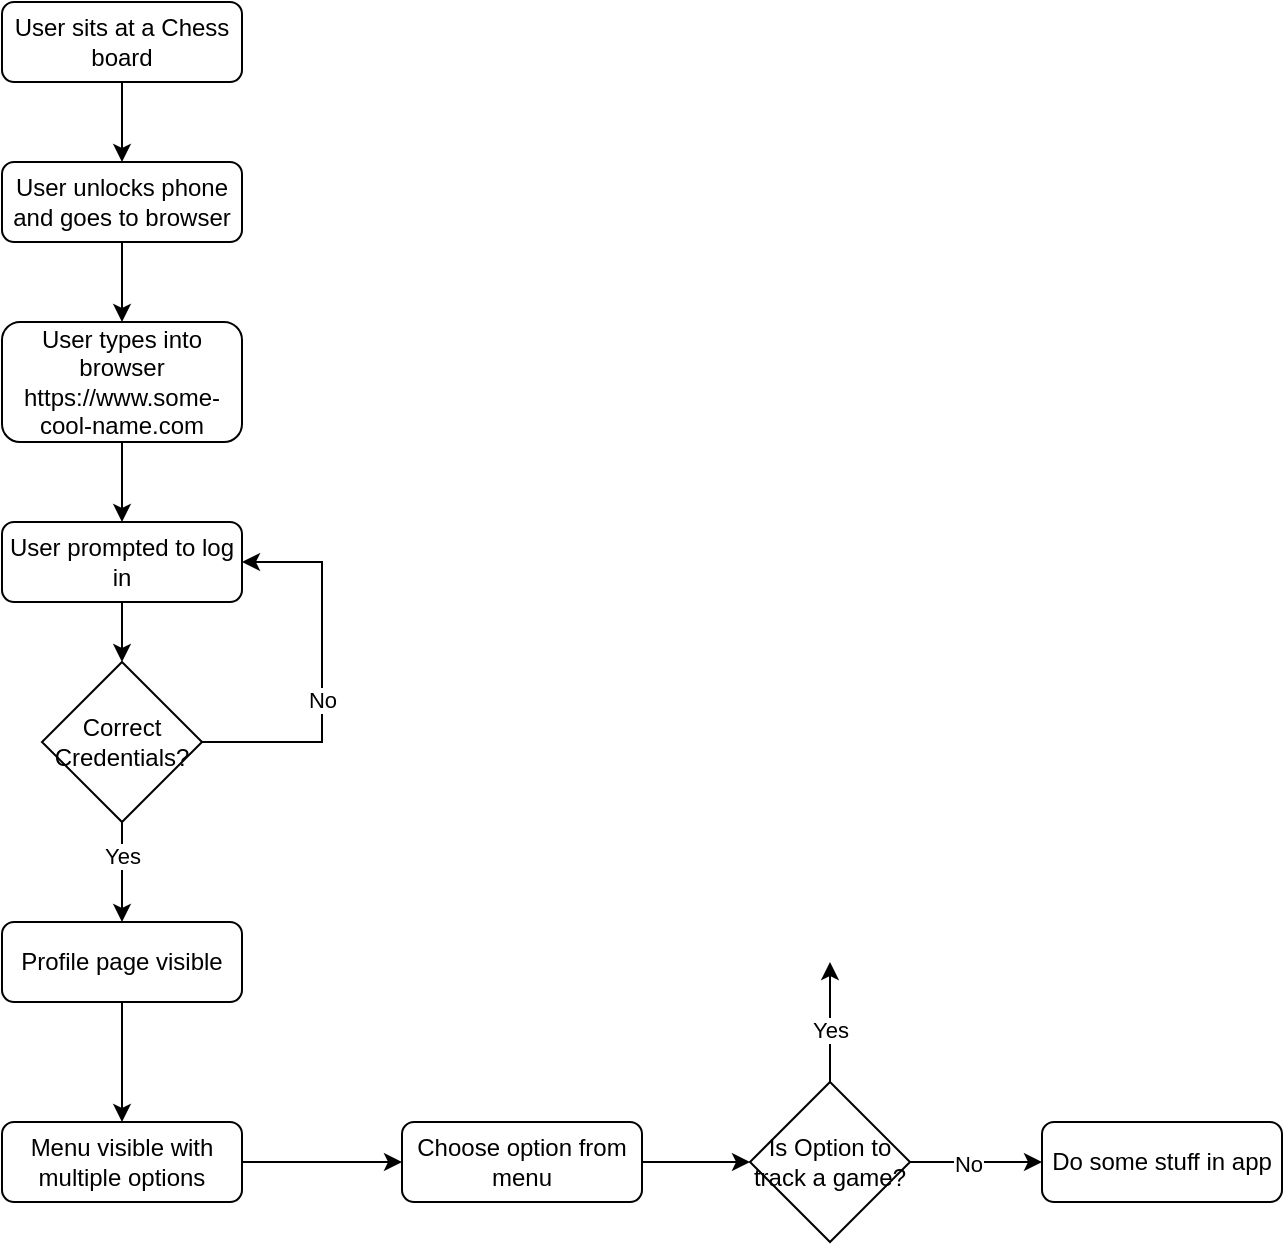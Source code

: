 <mxfile version="21.0.2" type="github">
  <diagram id="C5RBs43oDa-KdzZeNtuy" name="Page-1">
    <mxGraphModel dx="1434" dy="764" grid="1" gridSize="10" guides="1" tooltips="1" connect="1" arrows="1" fold="1" page="1" pageScale="1" pageWidth="827" pageHeight="1169" math="0" shadow="0">
      <root>
        <mxCell id="WIyWlLk6GJQsqaUBKTNV-0" />
        <mxCell id="WIyWlLk6GJQsqaUBKTNV-1" parent="WIyWlLk6GJQsqaUBKTNV-0" />
        <mxCell id="WIyWlLk6GJQsqaUBKTNV-3" value="User sits at a Chess board" style="rounded=1;whiteSpace=wrap;html=1;fontSize=12;glass=0;strokeWidth=1;shadow=0;" parent="WIyWlLk6GJQsqaUBKTNV-1" vertex="1">
          <mxGeometry x="40" y="40" width="120" height="40" as="geometry" />
        </mxCell>
        <mxCell id="8iOBQCMuHRSMjfnCfll2-0" value="User unlocks phone and goes to browser" style="rounded=1;whiteSpace=wrap;html=1;fontSize=12;glass=0;strokeWidth=1;shadow=0;" vertex="1" parent="WIyWlLk6GJQsqaUBKTNV-1">
          <mxGeometry x="40" y="120" width="120" height="40" as="geometry" />
        </mxCell>
        <mxCell id="8iOBQCMuHRSMjfnCfll2-14" style="edgeStyle=orthogonalEdgeStyle;rounded=0;orthogonalLoop=1;jettySize=auto;html=1;exitX=0.5;exitY=1;exitDx=0;exitDy=0;entryX=0.5;entryY=0;entryDx=0;entryDy=0;" edge="1" parent="WIyWlLk6GJQsqaUBKTNV-1" source="8iOBQCMuHRSMjfnCfll2-1" target="8iOBQCMuHRSMjfnCfll2-5">
          <mxGeometry relative="1" as="geometry" />
        </mxCell>
        <mxCell id="8iOBQCMuHRSMjfnCfll2-1" value="User types into browser https://www.some-cool-name.com" style="rounded=1;whiteSpace=wrap;html=1;fontSize=12;glass=0;strokeWidth=1;shadow=0;" vertex="1" parent="WIyWlLk6GJQsqaUBKTNV-1">
          <mxGeometry x="40" y="200" width="120" height="60" as="geometry" />
        </mxCell>
        <mxCell id="8iOBQCMuHRSMjfnCfll2-2" value="" style="endArrow=classic;html=1;rounded=0;exitX=0.5;exitY=1;exitDx=0;exitDy=0;entryX=0.5;entryY=0;entryDx=0;entryDy=0;" edge="1" parent="WIyWlLk6GJQsqaUBKTNV-1" source="WIyWlLk6GJQsqaUBKTNV-3" target="8iOBQCMuHRSMjfnCfll2-0">
          <mxGeometry width="50" height="50" relative="1" as="geometry">
            <mxPoint x="390" y="400" as="sourcePoint" />
            <mxPoint x="440" y="350" as="targetPoint" />
          </mxGeometry>
        </mxCell>
        <mxCell id="8iOBQCMuHRSMjfnCfll2-3" value="" style="endArrow=classic;html=1;rounded=0;exitX=0.5;exitY=1;exitDx=0;exitDy=0;entryX=0.5;entryY=0;entryDx=0;entryDy=0;" edge="1" parent="WIyWlLk6GJQsqaUBKTNV-1" source="8iOBQCMuHRSMjfnCfll2-0" target="8iOBQCMuHRSMjfnCfll2-1">
          <mxGeometry width="50" height="50" relative="1" as="geometry">
            <mxPoint x="110" y="90" as="sourcePoint" />
            <mxPoint x="110" y="130" as="targetPoint" />
          </mxGeometry>
        </mxCell>
        <mxCell id="8iOBQCMuHRSMjfnCfll2-7" style="edgeStyle=orthogonalEdgeStyle;rounded=0;orthogonalLoop=1;jettySize=auto;html=1;exitX=0.5;exitY=1;exitDx=0;exitDy=0;entryX=0.5;entryY=0;entryDx=0;entryDy=0;" edge="1" parent="WIyWlLk6GJQsqaUBKTNV-1" source="8iOBQCMuHRSMjfnCfll2-5" target="8iOBQCMuHRSMjfnCfll2-6">
          <mxGeometry relative="1" as="geometry" />
        </mxCell>
        <mxCell id="8iOBQCMuHRSMjfnCfll2-5" value="User prompted to log in" style="rounded=1;whiteSpace=wrap;html=1;fontSize=12;glass=0;strokeWidth=1;shadow=0;" vertex="1" parent="WIyWlLk6GJQsqaUBKTNV-1">
          <mxGeometry x="40" y="300" width="120" height="40" as="geometry" />
        </mxCell>
        <mxCell id="8iOBQCMuHRSMjfnCfll2-8" value="" style="edgeStyle=orthogonalEdgeStyle;rounded=0;orthogonalLoop=1;jettySize=auto;exitX=1;exitY=0.5;exitDx=0;exitDy=0;entryX=1;entryY=0.5;entryDx=0;entryDy=0;html=1;metaEdit=1;" edge="1" parent="WIyWlLk6GJQsqaUBKTNV-1" source="8iOBQCMuHRSMjfnCfll2-6" target="8iOBQCMuHRSMjfnCfll2-5">
          <mxGeometry relative="1" as="geometry">
            <mxPoint x="200" y="320" as="targetPoint" />
            <Array as="points">
              <mxPoint x="200" y="410" />
              <mxPoint x="200" y="320" />
            </Array>
          </mxGeometry>
        </mxCell>
        <mxCell id="8iOBQCMuHRSMjfnCfll2-9" value="No" style="edgeLabel;html=1;align=center;verticalAlign=middle;resizable=0;points=[];" vertex="1" connectable="0" parent="8iOBQCMuHRSMjfnCfll2-8">
          <mxGeometry x="-0.147" relative="1" as="geometry">
            <mxPoint as="offset" />
          </mxGeometry>
        </mxCell>
        <mxCell id="8iOBQCMuHRSMjfnCfll2-10" style="edgeStyle=orthogonalEdgeStyle;rounded=0;orthogonalLoop=1;jettySize=auto;html=1;exitX=0.5;exitY=1;exitDx=0;exitDy=0;metaEdit=1;" edge="1" parent="WIyWlLk6GJQsqaUBKTNV-1" source="8iOBQCMuHRSMjfnCfll2-6">
          <mxGeometry relative="1" as="geometry">
            <mxPoint x="100" y="500" as="targetPoint" />
            <Array as="points">
              <mxPoint x="100" y="480" />
              <mxPoint x="100" y="480" />
            </Array>
          </mxGeometry>
        </mxCell>
        <mxCell id="8iOBQCMuHRSMjfnCfll2-13" value="Yes" style="edgeLabel;html=1;align=center;verticalAlign=middle;resizable=0;points=[];" vertex="1" connectable="0" parent="8iOBQCMuHRSMjfnCfll2-10">
          <mxGeometry x="-0.32" relative="1" as="geometry">
            <mxPoint as="offset" />
          </mxGeometry>
        </mxCell>
        <mxCell id="8iOBQCMuHRSMjfnCfll2-6" value="Correct Credentials?" style="rhombus;whiteSpace=wrap;html=1;" vertex="1" parent="WIyWlLk6GJQsqaUBKTNV-1">
          <mxGeometry x="60" y="370" width="80" height="80" as="geometry" />
        </mxCell>
        <mxCell id="8iOBQCMuHRSMjfnCfll2-15" style="edgeStyle=orthogonalEdgeStyle;rounded=0;orthogonalLoop=1;jettySize=auto;html=1;exitX=0.5;exitY=1;exitDx=0;exitDy=0;" edge="1" parent="WIyWlLk6GJQsqaUBKTNV-1" source="8iOBQCMuHRSMjfnCfll2-11">
          <mxGeometry relative="1" as="geometry">
            <mxPoint x="100" y="600" as="targetPoint" />
          </mxGeometry>
        </mxCell>
        <mxCell id="8iOBQCMuHRSMjfnCfll2-11" value="Profile page visible" style="rounded=1;whiteSpace=wrap;html=1;fontSize=12;glass=0;strokeWidth=1;shadow=0;" vertex="1" parent="WIyWlLk6GJQsqaUBKTNV-1">
          <mxGeometry x="40" y="500" width="120" height="40" as="geometry" />
        </mxCell>
        <mxCell id="8iOBQCMuHRSMjfnCfll2-17" style="edgeStyle=orthogonalEdgeStyle;rounded=0;orthogonalLoop=1;jettySize=auto;html=1;exitX=1;exitY=0.5;exitDx=0;exitDy=0;" edge="1" parent="WIyWlLk6GJQsqaUBKTNV-1" source="8iOBQCMuHRSMjfnCfll2-16">
          <mxGeometry relative="1" as="geometry">
            <mxPoint x="240" y="620" as="targetPoint" />
          </mxGeometry>
        </mxCell>
        <mxCell id="8iOBQCMuHRSMjfnCfll2-16" value="Menu visible with multiple options" style="rounded=1;whiteSpace=wrap;html=1;fontSize=12;glass=0;strokeWidth=1;shadow=0;" vertex="1" parent="WIyWlLk6GJQsqaUBKTNV-1">
          <mxGeometry x="40" y="600" width="120" height="40" as="geometry" />
        </mxCell>
        <mxCell id="8iOBQCMuHRSMjfnCfll2-20" style="edgeStyle=orthogonalEdgeStyle;rounded=0;orthogonalLoop=1;jettySize=auto;html=1;exitX=1;exitY=0.5;exitDx=0;exitDy=0;entryX=0;entryY=0.5;entryDx=0;entryDy=0;" edge="1" parent="WIyWlLk6GJQsqaUBKTNV-1" source="8iOBQCMuHRSMjfnCfll2-18" target="8iOBQCMuHRSMjfnCfll2-19">
          <mxGeometry relative="1" as="geometry" />
        </mxCell>
        <mxCell id="8iOBQCMuHRSMjfnCfll2-18" value="Choose option from menu" style="rounded=1;whiteSpace=wrap;html=1;fontSize=12;glass=0;strokeWidth=1;shadow=0;" vertex="1" parent="WIyWlLk6GJQsqaUBKTNV-1">
          <mxGeometry x="240" y="600" width="120" height="40" as="geometry" />
        </mxCell>
        <mxCell id="8iOBQCMuHRSMjfnCfll2-21" style="edgeStyle=orthogonalEdgeStyle;rounded=0;orthogonalLoop=1;jettySize=auto;html=1;exitX=1;exitY=0.5;exitDx=0;exitDy=0;" edge="1" parent="WIyWlLk6GJQsqaUBKTNV-1" source="8iOBQCMuHRSMjfnCfll2-19">
          <mxGeometry relative="1" as="geometry">
            <mxPoint x="560" y="620" as="targetPoint" />
            <Array as="points">
              <mxPoint x="520" y="620" />
              <mxPoint x="520" y="620" />
            </Array>
          </mxGeometry>
        </mxCell>
        <mxCell id="8iOBQCMuHRSMjfnCfll2-23" value="No" style="edgeLabel;html=1;align=center;verticalAlign=middle;resizable=0;points=[];" vertex="1" connectable="0" parent="8iOBQCMuHRSMjfnCfll2-21">
          <mxGeometry x="-0.121" y="-1" relative="1" as="geometry">
            <mxPoint as="offset" />
          </mxGeometry>
        </mxCell>
        <mxCell id="8iOBQCMuHRSMjfnCfll2-24" style="edgeStyle=orthogonalEdgeStyle;rounded=0;orthogonalLoop=1;jettySize=auto;html=1;exitX=0.5;exitY=0;exitDx=0;exitDy=0;" edge="1" parent="WIyWlLk6GJQsqaUBKTNV-1" source="8iOBQCMuHRSMjfnCfll2-19">
          <mxGeometry relative="1" as="geometry">
            <mxPoint x="454" y="520" as="targetPoint" />
          </mxGeometry>
        </mxCell>
        <mxCell id="8iOBQCMuHRSMjfnCfll2-25" value="Yes" style="edgeLabel;html=1;align=center;verticalAlign=middle;resizable=0;points=[];" vertex="1" connectable="0" parent="8iOBQCMuHRSMjfnCfll2-24">
          <mxGeometry x="-0.033" y="-3" relative="1" as="geometry">
            <mxPoint as="offset" />
          </mxGeometry>
        </mxCell>
        <mxCell id="8iOBQCMuHRSMjfnCfll2-19" value="Is Option to track a game?" style="rhombus;whiteSpace=wrap;html=1;" vertex="1" parent="WIyWlLk6GJQsqaUBKTNV-1">
          <mxGeometry x="414" y="580" width="80" height="80" as="geometry" />
        </mxCell>
        <mxCell id="8iOBQCMuHRSMjfnCfll2-22" value="Do some stuff in app" style="rounded=1;whiteSpace=wrap;html=1;fontSize=12;glass=0;strokeWidth=1;shadow=0;" vertex="1" parent="WIyWlLk6GJQsqaUBKTNV-1">
          <mxGeometry x="560" y="600" width="120" height="40" as="geometry" />
        </mxCell>
      </root>
    </mxGraphModel>
  </diagram>
</mxfile>
